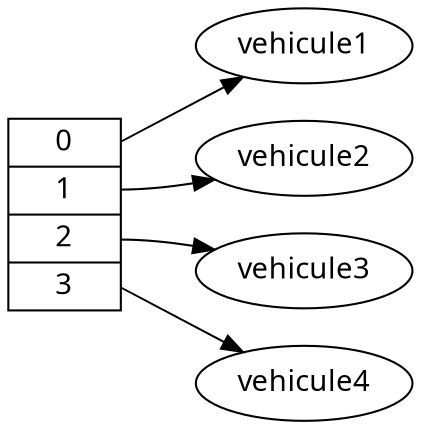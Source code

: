 digraph arbre {
    graph [rankdir="LR"];
    node [fontname="Courrier"];
    tab [label="<i0> 0 | <i1> 1 | <i2> 2 | <i3> 3", shape="record"];
    obj0 [label="vehicule1"]
    obj1 [label="vehicule2"]
    obj2 [label="vehicule3"]
    obj3 [label="vehicule4"]

    tab:i0 -> obj0;
    tab:i1 -> obj1;
    tab:i2 -> obj2;
    tab:i3 -> obj3;


}
